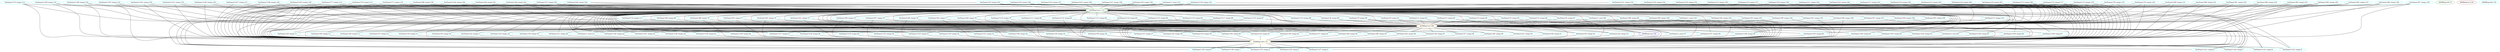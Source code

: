 graph {
"VarName('t129',temp)"[color=cyan,label="VarName('t129',temp).0"]
"VarName('t128',temp)"[color=cyan,label="VarName('t128',temp).1"]
"VarName('t125',temp)"[color=cyan,label="VarName('t125',temp).2"]
"VarName('t124',temp)"[color=cyan,label="VarName('t124',temp).3"]
"VarName('t127',temp)"[color=cyan,label="VarName('t127',temp).4"]
"ASMReg('edi')"[color=forestgreen,label="ASMReg('edi').5"]
"VarName('t121',temp)"[color=cyan,label="VarName('t121',temp).6"]
"VarName('t120',temp)"[color=cyan,label="VarName('t120',temp).7"]
"VarName('t123',temp)"[color=cyan,label="VarName('t123',temp).8"]
"VarName('t122',temp)"[color=cyan,label="VarName('t122',temp).9"]
"ASMReg('edx')"[color=yellow,label="ASMReg('edx').10"]
"VarName('t58',temp)"[color=cyan,label="VarName('t58',temp).11"]
"VarName('t59',temp)"[color=cyan,label="VarName('t59',temp).12"]
"VarName('t56',temp)"[color=cyan,label="VarName('t56',temp).13"]
"VarName('t57',temp)"[color=cyan,label="VarName('t57',temp).14"]
"VarName('t54',temp)"[color=cyan,label="VarName('t54',temp).15"]
"VarName('t55',temp)"[color=cyan,label="VarName('t55',temp).16"]
"VarName('t52',temp)"[color=cyan,label="VarName('t52',temp).17"]
"VarName('t53',temp)"[color=cyan,label="VarName('t53',temp).18"]
"VarName('t50',temp)"[color=cyan,label="VarName('t50',temp).19"]
"VarName('t51',temp)"[color=cyan,label="VarName('t51',temp).20"]
"VarName('a',user)"[color=cyan,label="VarName('a',user).21"]
"VarName('t126',temp)"[color=cyan,label="VarName('t126',temp).22"]
"VarName('t101',temp)"[color=cyan,label="VarName('t101',temp).23"]
"VarName('t138',temp)"[color=cyan,label="VarName('t138',temp).24"]
"VarName('t139',temp)"[color=cyan,label="VarName('t139',temp).25"]
"VarName('t136',temp)"[color=cyan,label="VarName('t136',temp).26"]
"VarName('t137',temp)"[color=cyan,label="VarName('t137',temp).27"]
"VarName('t134',temp)"[color=cyan,label="VarName('t134',temp).28"]
"VarName('t135',temp)"[color=cyan,label="VarName('t135',temp).29"]
"VarName('t132',temp)"[color=cyan,label="VarName('t132',temp).30"]
"VarName('t133',temp)"[color=cyan,label="VarName('t133',temp).31"]
"VarName('t130',temp)"[color=cyan,label="VarName('t130',temp).32"]
"VarName('t131',temp)"[color=cyan,label="VarName('t131',temp).33"]
"VarName('t38',temp)"[color=cyan,label="VarName('t38',temp).34"]
"VarName('t39',temp)"[color=cyan,label="VarName('t39',temp).35"]
"VarName('t30',temp)"[color=cyan,label="VarName('t30',temp).36"]
"VarName('t31',temp)"[color=cyan,label="VarName('t31',temp).37"]
"VarName('t32',temp)"[color=cyan,label="VarName('t32',temp).38"]
"VarName('t33',temp)"[color=cyan,label="VarName('t33',temp).39"]
"VarName('t34',temp)"[color=cyan,label="VarName('t34',temp).40"]
"VarName('t35',temp)"[color=cyan,label="VarName('t35',temp).41"]
"VarName('t36',temp)"[color=cyan,label="VarName('t36',temp).42"]
"VarName('t37',temp)"[color=cyan,label="VarName('t37',temp).43"]
"VarName('t49',temp)"[color=cyan,label="VarName('t49',temp).44"]
"VarName('t48',temp)"[color=cyan,label="VarName('t48',temp).45"]
"VarName('t45',temp)"[color=cyan,label="VarName('t45',temp).46"]
"VarName('t44',temp)"[color=cyan,label="VarName('t44',temp).47"]
"VarName('t47',temp)"[color=cyan,label="VarName('t47',temp).48"]
"VarName('t46',temp)"[color=cyan,label="VarName('t46',temp).49"]
"VarName('t41',temp)"[color=cyan,label="VarName('t41',temp).50"]
"VarName('t40',temp)"[color=cyan,label="VarName('t40',temp).51"]
"VarName('t43',temp)"[color=cyan,label="VarName('t43',temp).52"]
"VarName('t42',temp)"[color=cyan,label="VarName('t42',temp).53"]
"ASMReg('esi')"[color=brown,label="ASMReg('esi').54"]
"ASMReg('ebx')"[color=cyan,label="ASMReg('ebx').55"]
"ASMReg('esp')"[color=blue,label="ASMReg('esp').56"]
"VarName('z',user)"[color=cyan,label="VarName('z',user).57"]
"VarName('t107',temp)"[color=cyan,label="VarName('t107',temp).58"]
"VarName('t106',temp)"[color=cyan,label="VarName('t106',temp).59"]
"VarName('t105',temp)"[color=cyan,label="VarName('t105',temp).60"]
"VarName('t104',temp)"[color=cyan,label="VarName('t104',temp).61"]
"VarName('t103',temp)"[color=cyan,label="VarName('t103',temp).62"]
"VarName('t102',temp)"[color=cyan,label="VarName('t102',temp).63"]
"VarName('b',user)"[color=cyan,label="VarName('b',user).64"]
"VarName('t100',temp)"[color=cyan,label="VarName('t100',temp).65"]
"VarName('t109',temp)"[color=cyan,label="VarName('t109',temp).66"]
"VarName('t108',temp)"[color=cyan,label="VarName('t108',temp).67"]
"ASMReg('ecx')"[color=orange,label="ASMReg('ecx').68"]
"VarName('t69',temp)"[color=cyan,label="VarName('t69',temp).69"]
"VarName('t68',temp)"[color=cyan,label="VarName('t68',temp).70"]
"VarName('t63',temp)"[color=cyan,label="VarName('t63',temp).71"]
"VarName('t62',temp)"[color=cyan,label="VarName('t62',temp).72"]
"VarName('t61',temp)"[color=cyan,label="VarName('t61',temp).73"]
"VarName('t60',temp)"[color=cyan,label="VarName('t60',temp).74"]
"VarName('t67',temp)"[color=cyan,label="VarName('t67',temp).75"]
"VarName('t66',temp)"[color=cyan,label="VarName('t66',temp).76"]
"VarName('t65',temp)"[color=cyan,label="VarName('t65',temp).77"]
"VarName('t64',temp)"[color=cyan,label="VarName('t64',temp).78"]
"VarName('t110',temp)"[color=cyan,label="VarName('t110',temp).79"]
"VarName('t111',temp)"[color=cyan,label="VarName('t111',temp).80"]
"VarName('t112',temp)"[color=cyan,label="VarName('t112',temp).81"]
"VarName('t113',temp)"[color=cyan,label="VarName('t113',temp).82"]
"VarName('t114',temp)"[color=cyan,label="VarName('t114',temp).83"]
"VarName('t115',temp)"[color=cyan,label="VarName('t115',temp).84"]
"VarName('t116',temp)"[color=cyan,label="VarName('t116',temp).85"]
"VarName('t117',temp)"[color=cyan,label="VarName('t117',temp).86"]
"VarName('t118',temp)"[color=cyan,label="VarName('t118',temp).87"]
"VarName('t119',temp)"[color=cyan,label="VarName('t119',temp).88"]
"VarName('t8',temp)"[color=cyan,label="VarName('t8',temp).89"]
"VarName('t9',temp)"[color=cyan,label="VarName('t9',temp).90"]
"VarName('t0',temp)"[color=cyan,label="VarName('t0',temp).91"]
"VarName('t1',temp)"[color=cyan,label="VarName('t1',temp).92"]
"VarName('t2',temp)"[color=cyan,label="VarName('t2',temp).93"]
"VarName('t3',temp)"[color=cyan,label="VarName('t3',temp).94"]
"VarName('t4',temp)"[color=cyan,label="VarName('t4',temp).95"]
"VarName('t5',temp)"[color=cyan,label="VarName('t5',temp).96"]
"VarName('t6',temp)"[color=cyan,label="VarName('t6',temp).97"]
"VarName('y',user)"[color=cyan,label="VarName('y',user).98"]
"VarName('t98',temp)"[color=cyan,label="VarName('t98',temp).99"]
"VarName('t99',temp)"[color=cyan,label="VarName('t99',temp).100"]
"VarName('c',user)"[color=cyan,label="VarName('c',user).101"]
"VarName('t92',temp)"[color=cyan,label="VarName('t92',temp).102"]
"VarName('t93',temp)"[color=cyan,label="VarName('t93',temp).103"]
"VarName('t90',temp)"[color=cyan,label="VarName('t90',temp).104"]
"VarName('t91',temp)"[color=cyan,label="VarName('t91',temp).105"]
"VarName('t96',temp)"[color=cyan,label="VarName('t96',temp).106"]
"VarName('t97',temp)"[color=cyan,label="VarName('t97',temp).107"]
"VarName('t94',temp)"[color=cyan,label="VarName('t94',temp).108"]
"VarName('t95',temp)"[color=cyan,label="VarName('t95',temp).109"]
"VarName('t7',temp)"[color=cyan,label="VarName('t7',temp).110"]
"VarName('t74',temp)"[color=cyan,label="VarName('t74',temp).111"]
"ASMReg('eax')"[color=green,label="ASMReg('eax').112"]
"VarName('t76',temp)"[color=cyan,label="VarName('t76',temp).113"]
"VarName('t77',temp)"[color=cyan,label="VarName('t77',temp).114"]
"VarName('t70',temp)"[color=cyan,label="VarName('t70',temp).115"]
"VarName('t71',temp)"[color=cyan,label="VarName('t71',temp).116"]
"VarName('t72',temp)"[color=cyan,label="VarName('t72',temp).117"]
"VarName('t73',temp)"[color=cyan,label="VarName('t73',temp).118"]
"VarName('t78',temp)"[color=cyan,label="VarName('t78',temp).119"]
"VarName('t79',temp)"[color=cyan,label="VarName('t79',temp).120"]
"VarName('t89',temp)"[color=cyan,label="VarName('t89',temp).121"]
"VarName('t88',temp)"[color=cyan,label="VarName('t88',temp).122"]
"VarName('t81',temp)"[color=cyan,label="VarName('t81',temp).123"]
"VarName('t80',temp)"[color=cyan,label="VarName('t80',temp).124"]
"VarName('t83',temp)"[color=cyan,label="VarName('t83',temp).125"]
"VarName('t82',temp)"[color=cyan,label="VarName('t82',temp).126"]
"VarName('t85',temp)"[color=cyan,label="VarName('t85',temp).127"]
"VarName('t84',temp)"[color=cyan,label="VarName('t84',temp).128"]
"VarName('t87',temp)"[color=cyan,label="VarName('t87',temp).129"]
"VarName('t86',temp)"[color=cyan,label="VarName('t86',temp).130"]
"VarName('t149',temp)"[color=cyan,label="VarName('t149',temp).131"]
"VarName('t148',temp)"[color=cyan,label="VarName('t148',temp).132"]
"VarName('t143',temp)"[color=cyan,label="VarName('t143',temp).133"]
"VarName('t142',temp)"[color=cyan,label="VarName('t142',temp).134"]
"VarName('t141',temp)"[color=cyan,label="VarName('t141',temp).135"]
"VarName('t140',temp)"[color=cyan,label="VarName('t140',temp).136"]
"VarName('t147',temp)"[color=cyan,label="VarName('t147',temp).137"]
"VarName('t146',temp)"[color=cyan,label="VarName('t146',temp).138"]
"VarName('t145',temp)"[color=cyan,label="VarName('t145',temp).139"]
"VarName('t144',temp)"[color=cyan,label="VarName('t144',temp).140"]
"VarName('t29',temp)"[color=cyan,label="VarName('t29',temp).141"]
"VarName('t28',temp)"[color=cyan,label="VarName('t28',temp).142"]
"VarName('t27',temp)"[color=cyan,label="VarName('t27',temp).143"]
"VarName('t26',temp)"[color=cyan,label="VarName('t26',temp).144"]
"VarName('t25',temp)"[color=cyan,label="VarName('t25',temp).145"]
"VarName('t24',temp)"[color=cyan,label="VarName('t24',temp).146"]
"VarName('t23',temp)"[color=cyan,label="VarName('t23',temp).147"]
"VarName('t22',temp)"[color=cyan,label="VarName('t22',temp).148"]
"VarName('t21',temp)"[color=cyan,label="VarName('t21',temp).149"]
"VarName('t20',temp)"[color=cyan,label="VarName('t20',temp).150"]
"VarName('x',user)"[color=cyan,label="VarName('x',user).151"]
"VarName('t150',temp)"[color=cyan,label="VarName('t150',temp).152"]
"VarName('t151',temp)"[color=cyan,label="VarName('t151',temp).153"]
"VarName('t152',temp)"[color=cyan,label="VarName('t152',temp).154"]
"VarName('t153',temp)"[color=cyan,label="VarName('t153',temp).155"]
"VarName('t12',temp)"[color=cyan,label="VarName('t12',temp).156"]
"VarName('t13',temp)"[color=cyan,label="VarName('t13',temp).157"]
"VarName('t10',temp)"[color=cyan,label="VarName('t10',temp).158"]
"VarName('t11',temp)"[color=cyan,label="VarName('t11',temp).159"]
"VarName('t16',temp)"[color=cyan,label="VarName('t16',temp).160"]
"VarName('t17',temp)"[color=cyan,label="VarName('t17',temp).161"]
"VarName('t14',temp)"[color=cyan,label="VarName('t14',temp).162"]
"VarName('t15',temp)"[color=cyan,label="VarName('t15',temp).163"]
"VarName('t18',temp)"[color=cyan,label="VarName('t18',temp).164"]
"VarName('t19',temp)"[color=cyan,label="VarName('t19',temp).165"]
"VarName('t75',temp)"[color=cyan,label="VarName('t75',temp).166"]

"VarName('t151',temp)" -- "ASMReg('ecx')"
"ASMReg('eax')" -- "VarName('t67',temp)"
"VarName('t89',temp)" -- "ASMReg('ecx')"
"VarName('t18',temp)" -- "ASMReg('edx')"
"ASMReg('ecx')" -- "VarName('t122',temp)"
"ASMReg('ecx')" -- "VarName('t133',temp)"
"VarName('t74',temp)" -- "ASMReg('edx')"
"VarName('t106',temp)" -- "ASMReg('edx')"
"ASMReg('eax')" -- "VarName('t38',temp)"
"ASMReg('eax')" -- "VarName('t65',temp)"
"ASMReg('ecx')" -- "VarName('t108',temp)"
"ASMReg('eax')" -- "VarName('t2',temp)"
"VarName('t26',temp)" -- "ASMReg('edx')"
"ASMReg('eax')" -- "VarName('t56',temp)"
"VarName('t148',temp)" -- "ASMReg('eax')"
"ASMReg('eax')" -- "VarName('t47',temp)"
"VarName('t132',temp)" -- "ASMReg('edx')"
"ASMReg('eax')" -- "VarName('t111',temp)"
"VarName('t46',temp)" -- "ASMReg('edx')"
"VarName('t50',temp)" -- "ASMReg('edx')"
"VarName('t87',temp)" -- "ASMReg('ecx')"
"ASMReg('eax')" -- "VarName('t121',temp)"
"VarName('t54',temp)" -- "ASMReg('edx')"
"VarName('t13',temp)" -- "ASMReg('edx')"
"VarName('t96',temp)" -- "ASMReg('edx')"
"ASMReg('eax')" -- "VarName('t130',temp)"
"ASMReg('edx')" -- "VarName('t121',temp)"
"VarName('t99',temp)" -- "ASMReg('ecx')"
"ASMReg('ecx')" -- "VarName('t35',temp)"
"ASMReg('ecx')" -- "VarName('t56',temp)"
"VarName('t28',temp)" -- "ASMReg('ecx')"
"VarName('t141',temp)" -- "ASMReg('eax')"
"VarName('t24',temp)" -- "ASMReg('ecx')"
"ASMReg('ecx')" -- "VarName('t43',temp)"
"VarName('t7',temp)" -- "ASMReg('ecx')"
"VarName('t76',temp)" -- "ASMReg('eax')"
"VarName('t27',temp)" -- "ASMReg('edx')"
"VarName('t10',temp)" -- "ASMReg('ecx')"
"VarName('t4',temp)" -- "ASMReg('ecx')"
"VarName('t14',temp)" -- "ASMReg('eax')"
"VarName('t63',temp)" -- "ASMReg('ecx')"
"VarName('t111',temp)" -- "ASMReg('edx')"
"VarName('t34',temp)" -- "ASMReg('edx')"
"ASMReg('ecx')" -- "VarName('t134',temp)"
"VarName('t55',temp)" -- "ASMReg('edx')"
"ASMReg('eax')" -- "VarName('t99',temp)"
"ASMReg('ecx')" -- "VarName('t139',temp)"
"VarName('t74',temp)" -- "ASMReg('ecx')"
"VarName('t71',temp)" -- "ASMReg('eax')"
"VarName('t17',temp)" -- "ASMReg('ecx')"
"VarName('t22',temp)" -- "ASMReg('ecx')"
"ASMReg('eax')" -- "VarName('t36',temp)"
"VarName('t118',temp)" -- "ASMReg('edx')"
"ASMReg('ecx')" -- "VarName('t106',temp)"
"VarName('t43',temp)" -- "ASMReg('edx')"
"VarName('t81',temp)" -- "ASMReg('ecx')"
"VarName('t13',temp)" -- "ASMReg('ecx')"
"VarName('t47',temp)" -- "ASMReg('edx')"
"VarName('t85',temp)" -- "ASMReg('edx')"
"ASMReg('ecx')" -- "VarName('a',user)"
"VarName('t56',temp)" -- "ASMReg('edx')"
"VarName('t142',temp)" -- "ASMReg('edx')"
"ASMReg('eax')" -- "VarName('t128',temp)"
"VarName('t21',temp)" -- "ASMReg('edx')"
"VarName('t82',temp)" -- "ASMReg('eax')"
"ASMReg('esp')" -- "ASMReg('edx')"
"ASMReg('eax')" -- "VarName('t139',temp)"
"ASMReg('eax')" -- "VarName('t127',temp)"
"ASMReg('ecx')" -- "VarName('z',user)"
"VarName('t142',temp)" -- "ASMReg('ecx')"
"ASMReg('eax')" -- "VarName('t0',temp)"
"ASMReg('ecx')" -- "VarName('t32',temp)"
"ASMReg('eax')" -- "VarName('t102',temp)"
"VarName('t28',temp)" -- "ASMReg('edx')"
"ASMReg('eax')" -- "VarName('t117',temp)"
"VarName('t147',temp)" -- "ASMReg('eax')"
"ASMReg('eax')" -- "VarName('t5',temp)"
"VarName('t138',temp)" -- "ASMReg('edx')"
"VarName('t152',temp)" -- "ASMReg('eax')"
"VarName('t149',temp)" -- "ASMReg('eax')"
"VarName('t18',temp)" -- "ASMReg('ecx')"
"VarName('t109',temp)" -- "ASMReg('edx')"
"VarName('t153',temp)" -- "ASMReg('edx')"
"VarName('t81',temp)" -- "ASMReg('eax')"
"ASMReg('ecx')" -- "VarName('t123',temp)"
"VarName('t98',temp)" -- "ASMReg('edx')"
"ASMReg('ecx')" -- "VarName('t132',temp)"
"VarName('t15',temp)" -- "ASMReg('eax')"
"ASMReg('eax')" -- "VarName('t93',temp)"
"VarName('t100',temp)" -- "ASMReg('edx')"
"VarName('t60',temp)" -- "ASMReg('ecx')"
"VarName('t75',temp)" -- "ASMReg('edx')"
"ASMReg('eax')" -- "VarName('t66',temp)"
"ASMReg('ecx')" -- "VarName('t109',temp)"
"VarName('t9',temp)" -- "ASMReg('ecx')"
"VarName('t45',temp)" -- "ASMReg('edx')"
"ASMReg('eax')" -- "VarName('t49',temp)"
"ASMReg('eax')" -- "VarName('t51',temp)"
"VarName('t9',temp)" -- "ASMReg('edx')"
"ASMReg('eax')" -- "VarName('t44',temp)"
"ASMReg('eax')" -- "VarName('t48',temp)"
"VarName('t133',temp)" -- "ASMReg('edx')"
"VarName('t144',temp)" -- "ASMReg('ecx')"
"VarName('t90',temp)" -- "ASMReg('ecx')"
"VarName('t146',temp)" -- "ASMReg('eax')"
"VarName('t126',temp)" -- "ASMReg('edx')"
"ASMReg('eax')" -- "VarName('t113',temp)"
"VarName('t15',temp)" -- "ASMReg('edx')"
"ASMReg('eax')" -- "VarName('c',user)"
"ASMReg('eax')" -- "VarName('t133',temp)"
"ASMReg('edx')" -- "VarName('t120',temp)"
"VarName('t97',temp)" -- "ASMReg('edx')"
"VarName('t26',temp)" -- "ASMReg('eax')"
"ASMReg('ecx')" -- "VarName('t34',temp)"
"ASMReg('ecx')" -- "VarName('t55',temp)"
"ASMReg('eax')" -- "VarName('t104',temp)"
"VarName('t8',temp)" -- "ASMReg('edx')"
"ASMReg('ecx')" -- "VarName('t44',temp)"
"VarName('t4',temp)" -- "ASMReg('edx')"
"ASMReg('eax')" -- "VarName('t3',temp)"
"VarName('t152',temp)" -- "ASMReg('ecx')"
"VarName('t147',temp)" -- "ASMReg('ecx')"
"VarName('t88',temp)" -- "ASMReg('ecx')"
"VarName('t64',temp)" -- "ASMReg('edx')"
"VarName('t117',temp)" -- "ASMReg('edx')"
"VarName('t35',temp)" -- "ASMReg('edx')"
"VarName('t92',temp)" -- "ASMReg('ecx')"
"ASMReg('eax')" -- "VarName('t98',temp)"
"ASMReg('ecx')" -- "VarName('t138',temp)"
"VarName('t59',temp)" -- "ASMReg('edx')"
"VarName('t113',temp)" -- "ASMReg('ecx')"
"ASMReg('eax')" -- "VarName('t35',temp)"
"ASMReg('eax')" -- "VarName('t60',temp)"
"ASMReg('ecx')" -- "VarName('t107',temp)"
"VarName('t23',temp)" -- "ASMReg('ecx')"
"VarName('t20',temp)" -- "ASMReg('eax')"
"VarName('t119',temp)" -- "ASMReg('edx')"
"VarName('t135',temp)" -- "ASMReg('edx')"
"VarName('t1',temp)" -- "ASMReg('ecx')"
"VarName('t38',temp)" -- "ASMReg('edx')"
"VarName('t84',temp)" -- "ASMReg('edx')"
"VarName('t86',temp)" -- "ASMReg('ecx')"
"VarName('t144',temp)" -- "ASMReg('edx')"
"ASMReg('eax')" -- "VarName('t57',temp)"
"VarName('t57',temp)" -- "ASMReg('edx')"
"VarName('t91',temp)" -- "ASMReg('edx')"
"ASMReg('eax')" -- "VarName('t138',temp)"
"ASMReg('eax')" -- "VarName('t124',temp)"
"VarName('b',user)" -- "ASMReg('edx')"
"VarName('t64',temp)" -- "ASMReg('ecx')"
"ASMReg('eax')" -- "VarName('t103',temp)"
"VarName('t150',temp)" -- "ASMReg('edx')"
"ASMReg('ecx')" -- "VarName('t53',temp)"
"ASMReg('eax')" -- "VarName('t116',temp)"
"VarName('t89',temp)" -- "ASMReg('edx')"
"VarName('t8',temp)" -- "ASMReg('ecx')"
"VarName('t5',temp)" -- "ASMReg('ecx')"
"VarName('t62',temp)" -- "ASMReg('edx')"
"VarName('t33',temp)" -- "ASMReg('edx')"
"ASMReg('ecx')" -- "VarName('t48',temp)"
"VarName('c',user)" -- "ASMReg('edx')"
"ASMReg('ecx')" -- "VarName('t124',temp)"
"VarName('t77',temp)" -- "ASMReg('edx')"
"VarName('t151',temp)" -- "ASMReg('eax')"
"VarName('t11',temp)" -- "ASMReg('eax')"
"ASMReg('ecx')" -- "VarName('t131',temp)"
"VarName('t75',temp)" -- "ASMReg('ecx')"
"ASMReg('eax')" -- "VarName('t92',temp)"
"VarName('t130',temp)" -- "ASMReg('edx')"
"VarName('t73',temp)" -- "ASMReg('edx')"
"VarName('t134',temp)" -- "ASMReg('edx')"
"VarName('t112',temp)" -- "ASMReg('ecx')"
"ASMReg('eax')" -- "VarName('t33',temp)"
"ASMReg('eax')" -- "VarName('t50',temp)"
"VarName('t44',temp)" -- "ASMReg('edx')"
"VarName('t16',temp)" -- "ASMReg('edx')"
"VarName('t82',temp)" -- "ASMReg('edx')"
"VarName('t6',temp)" -- "ASMReg('ecx')"
"VarName('t90',temp)" -- "ASMReg('edx')"
"VarName('t20',temp)" -- "ASMReg('ecx')"
"VarName('t63',temp)" -- "ASMReg('edx')"
"ASMReg('eax')" -- "VarName('t132',temp)"
"ASMReg('edx')" -- "VarName('t127',temp)"
"VarName('t17',temp)" -- "ASMReg('eax')"
"ASMReg('eax')" -- "VarName('t69',temp)"
"ASMReg('ecx')" -- "VarName('t37',temp)"
"ASMReg('ecx')" -- "VarName('t54',temp)"
"ASMReg('eax')" -- "VarName('t105',temp)"
"VarName('t114',temp)" -- "ASMReg('edx')"
"ASMReg('ecx')" -- "VarName('t45',temp)"
"ASMReg('ecx')" -- "VarName('t59',temp)"
"VarName('t110',temp)" -- "ASMReg('ecx')"
"VarName('t32',temp)" -- "ASMReg('edx')"
"VarName('t149',temp)" -- "ASMReg('ecx')"
"VarName('t97',temp)" -- "ASMReg('ecx')"
"VarName('t5',temp)" -- "ASMReg('edx')"
"VarName('t102',temp)" -- "ASMReg('edx')"
"VarName('t87',temp)" -- "ASMReg('eax')"
"VarName('t72',temp)" -- "ASMReg('eax')"
"VarName('t65',temp)" -- "ASMReg('ecx')"
"VarName('t86',temp)" -- "ASMReg('eax')"
"VarName('t136',temp)" -- "ASMReg('edx')"
"ASMReg('eax')" -- "VarName('t34',temp)"
"ASMReg('eax')" -- "VarName('t59',temp)"
"ASMReg('eax')" -- "VarName('t61',temp)"
"ASMReg('ecx')" -- "VarName('t104',temp)"
"VarName('y',user)" -- "ASMReg('edx')"
"VarName('t92',temp)" -- "ASMReg('edx')"
"VarName('t25',temp)" -- "ASMReg('ecx')"
"VarName('t21',temp)" -- "ASMReg('eax')"
"VarName('t28',temp)" -- "ASMReg('eax')"
"VarName('t39',temp)" -- "ASMReg('edx')"
"VarName('t91',temp)" -- "ASMReg('ecx')"
"ASMReg('eax')" -- "VarName('t91',temp)"
"VarName('t51',temp)" -- "ASMReg('edx')"
"VarName('t89',temp)" -- "ASMReg('eax')"
"VarName('t12',temp)" -- "ASMReg('eax')"
"ASMReg('eax')" -- "VarName('t125',temp)"
"ASMReg('eax')" -- "VarName('t134',temp)"
"VarName('t70',temp)" -- "ASMReg('eax')"
"VarName('t30',temp)" -- "ASMReg('edx')"
"ASMReg('ecx')" -- "VarName('t39',temp)"
"ASMReg('ecx')" -- "VarName('t52',temp)"
"VarName('t49',temp)" -- "ASMReg('edx')"
"ASMReg('ecx')" -- "VarName('b',user)"
"VarName('t151',temp)" -- "ASMReg('edx')"
"VarName('t153',temp)" -- "ASMReg('ecx')"
"VarName('t88',temp)" -- "ASMReg('edx')"
"VarName('t148',temp)" -- "ASMReg('edx')"
"VarName('t27',temp)" -- "ASMReg('ecx')"
"VarName('t61',temp)" -- "ASMReg('ecx')"
"VarName('t77',temp)" -- "ASMReg('ecx')"
"ASMReg('ecx')" -- "VarName('t125',temp)"
"VarName('t69',temp)" -- "ASMReg('ecx')"
"ASMReg('ecx')" -- "VarName('t130',temp)"
"VarName('t80',temp)" -- "ASMReg('ecx')"
"VarName('t150',temp)" -- "ASMReg('eax')"
"VarName('t81',temp)" -- "ASMReg('edx')"
"ASMReg('eax')" -- "VarName('t95',temp)"
"ASMReg('eax')" -- "VarName('t68',temp)"
"ASMReg('eax')" -- "VarName('b',user)"
"ASMReg('eax')" -- "VarName('t32',temp)"
"ASMReg('eax')" -- "VarName('t53',temp)"
"ASMReg('ecx')" -- "VarName('t102',temp)"
"VarName('t80',temp)" -- "ASMReg('eax')"
"ASMReg('eax')" -- "VarName('t8',temp)"
"VarName('t42',temp)" -- "ASMReg('edx')"
"ASMReg('eax')" -- "VarName('t42',temp)"
"VarName('t1',temp)" -- "ASMReg('edx')"
"VarName('t17',temp)" -- "ASMReg('edx')"
"VarName('t15',temp)" -- "ASMReg('ecx')"
"VarName('t20',temp)" -- "ASMReg('edx')"
"VarName('t6',temp)" -- "ASMReg('edx')"
"VarName('t2',temp)" -- "ASMReg('edx')"
"ASMReg('ecx')" -- "VarName('t36',temp)"
"VarName('t16',temp)" -- "ASMReg('eax')"
"ASMReg('eax')" -- "VarName('t106',temp)"
"VarName('t149',temp)" -- "ASMReg('edx')"
"ASMReg('ecx')" -- "VarName('t46',temp)"
"ASMReg('ecx')" -- "VarName('t58',temp)"
"VarName('t94',temp)" -- "ASMReg('edx')"
"VarName('t115',temp)" -- "ASMReg('edx')"
"ASMReg('eax')" -- "VarName('t1',temp)"
"VarName('t139',temp)" -- "ASMReg('edx')"
"VarName('t73',temp)" -- "ASMReg('eax')"
"ASMReg('ecx')" -- "VarName('t49',temp)"
"VarName('t104',temp)" -- "ASMReg('edx')"
"VarName('t67',temp)" -- "ASMReg('ecx')"
"VarName('t108',temp)" -- "ASMReg('edx')"
"VarName('z',user)" -- "ASMReg('edx')"
"VarName('t76',temp)" -- "ASMReg('ecx')"
"VarName('t68',temp)" -- "ASMReg('edx')"
"VarName('t116',temp)" -- "ASMReg('ecx')"
"VarName('t118',temp)" -- "ASMReg('ecx')"
"VarName('t137',temp)" -- "ASMReg('edx')"
"VarName('t145',temp)" -- "ASMReg('eax')"
"VarName('t36',temp)" -- "ASMReg('edx')"
"ASMReg('eax')" -- "VarName('t58',temp)"
"ASMReg('eax')" -- "VarName('t62',temp)"
"ASMReg('ecx')" -- "VarName('t105',temp)"
"VarName('t11',temp)" -- "ASMReg('ecx')"
"ASMReg('eax')" -- "VarName('t109',temp)"
"VarName('t11',temp)" -- "ASMReg('edx')"
"ASMReg('eax')" -- "VarName('t55',temp)"
"ASMReg('eax')" -- "VarName('t6',temp)"
"VarName('t93',temp)" -- "ASMReg('edx')"
"VarName('t24',temp)" -- "ASMReg('eax')"
"VarName('y',user)" -- "ASMReg('ecx')"
"VarName('t0',temp)" -- "ASMReg('edx')"
"ASMReg('eax')" -- "VarName('t122',temp)"
"VarName('t84',temp)" -- "ASMReg('eax')"
"VarName('t85',temp)" -- "ASMReg('ecx')"
"VarName('t87',temp)" -- "ASMReg('edx')"
"VarName('a',user)" -- "ASMReg('edx')"
"ASMReg('eax')" -- "VarName('t137',temp)"
"VarName('t147',temp)" -- "ASMReg('edx')"
"VarName('t113',temp)" -- "ASMReg('edx')"
"ASMReg('ecx')" -- "VarName('t38',temp)"
"ASMReg('ecx')" -- "VarName('t51',temp)"
"ASMReg('eax')" -- "VarName('t114',temp)"
"ASMReg('eax')" -- "VarName('t108',temp)"
"VarName('t31',temp)" -- "ASMReg('edx')"
"VarName('t148',temp)" -- "ASMReg('ecx')"
"ASMReg('ecx')" -- "VarName('t40',temp)"
"VarName('t48',temp)" -- "ASMReg('edx')"
"ASMReg('eax')" -- "VarName('t119',temp)"
"VarName('t114',temp)" -- "ASMReg('ecx')"
"VarName('t69',temp)" -- "ASMReg('edx')"
"ASMReg('ecx')" -- "VarName('t126',temp)"
"VarName('t71',temp)" -- "ASMReg('edx')"
"ASMReg('ecx')" -- "VarName('t137',temp)"
"ASMReg('ecx')" -- "VarName('t129',temp)"
"ASMReg('eax')" -- "VarName('t94',temp)"
"VarName('t80',temp)" -- "ASMReg('edx')"
"ASMReg('eax')" -- "VarName('t31',temp)"
"ASMReg('eax')" -- "VarName('t52',temp)"
"ASMReg('ecx')" -- "VarName('t103',temp)"
"VarName('t23',temp)" -- "ASMReg('edx')"
"VarName('t111',temp)" -- "ASMReg('ecx')"
"ASMReg('eax')" -- "VarName('t43',temp)"
"ASMReg('eax')" -- "VarName('t74',temp)"
"VarName('t144',temp)" -- "ASMReg('eax')"
"VarName('t96',temp)" -- "ASMReg('ecx')"
"VarName('t14',temp)" -- "ASMReg('ecx')"
"VarName('t0',temp)" -- "ASMReg('ecx')"
"VarName('t88',temp)" -- "ASMReg('eax')"
"ASMReg('edx')" -- "VarName('t125',temp)"
"ASMReg('eax')" -- "VarName('t129',temp)"
"VarName('t18',temp)" -- "ASMReg('eax')"
"ASMReg('ecx')" -- "VarName('t31',temp)"
"ASMReg('eax')" -- "ASMReg('edx')"
"VarName('t94',temp)" -- "ASMReg('ecx')"
"ASMReg('eax')" -- "VarName('t107',temp)"
"ASMReg('ecx')" -- "VarName('t47',temp)"
"VarName('t142',temp)" -- "ASMReg('eax')"
"ASMReg('eax')" -- "VarName('t112',temp)"
"VarName('t78',temp)" -- "ASMReg('ecx')"
"VarName('t77',temp)" -- "ASMReg('eax')"
"VarName('t143',temp)" -- "ASMReg('eax')"
"VarName('t26',temp)" -- "ASMReg('ecx')"
"VarName('t27',temp)" -- "ASMReg('eax')"
"VarName('t67',temp)" -- "ASMReg('edx')"
"VarName('t70',temp)" -- "ASMReg('ecx')"
"ASMReg('eax')" -- "VarName('t45',temp)"
"VarName('t68',temp)" -- "ASMReg('ecx')"
"ASMReg('ecx')" -- "VarName('t120',temp)"
"VarName('t10',temp)" -- "ASMReg('eax')"
"VarName('t83',temp)" -- "ASMReg('eax')"
"VarName('t23',temp)" -- "ASMReg('eax')"
"VarName('t76',temp)" -- "ASMReg('edx')"
"ASMReg('eax')" -- "VarName('z',user)"
"VarName('t131',temp)" -- "ASMReg('edx')"
"VarName('t19',temp)" -- "ASMReg('ecx')"
"ASMReg('eax')" -- "VarName('t63',temp)"
"VarName('t12',temp)" -- "ASMReg('ecx')"
"ASMReg('eax')" -- "VarName('t115',temp)"
"ASMReg('eax')" -- "VarName('t54',temp)"
"VarName('t119',temp)" -- "ASMReg('ecx')"
"VarName('t3',temp)" -- "ASMReg('edx')"
"ASMReg('eax')" -- "ASMReg('eax')"
"VarName('x',user)" -- "ASMReg('ecx')"
"VarName('t25',temp)" -- "ASMReg('eax')"
"VarName('t62',temp)" -- "ASMReg('ecx')"
"ASMReg('eax')" -- "VarName('t123',temp)"
"VarName('t141',temp)" -- "ASMReg('ecx')"
"VarName('t2',temp)" -- "ASMReg('ecx')"
"ASMReg('eax')" -- "VarName('t136',temp)"
"ASMReg('edx')" -- "VarName('t123',temp)"
"VarName('t85',temp)" -- "ASMReg('eax')"
"ASMReg('ecx')" -- "ASMReg('esp')"
"VarName('t22',temp)" -- "ASMReg('eax')"
"VarName('t52',temp)" -- "ASMReg('edx')"
"ASMReg('ecx')" -- "VarName('t50',temp)"
"VarName('t29',temp)" -- "ASMReg('edx')"
"VarName('t146',temp)" -- "ASMReg('edx')"
"ASMReg('eax')" -- "VarName('t9',temp)"
"ASMReg('ecx')" -- "VarName('t41',temp)"
"ASMReg('eax')" -- "VarName('a',user)"
"ASMReg('eax')" -- "VarName('t118',temp)"
"VarName('t19',temp)" -- "ASMReg('eax')"
"VarName('t75',temp)" -- "ASMReg('eax')"
"VarName('t150',temp)" -- "ASMReg('ecx')"
"VarName('t152',temp)" -- "ASMReg('edx')"
"ASMReg('ecx')" -- "VarName('t127',temp)"
"VarName('t79',temp)" -- "ASMReg('eax')"
"ASMReg('ecx')" -- "VarName('t136',temp)"
"VarName('t117',temp)" -- "ASMReg('ecx')"
"ASMReg('eax')" -- "ASMReg('esp')"
"ASMReg('eax')" -- "VarName('t97',temp)"
"VarName('t101',temp)" -- "ASMReg('edx')"
"VarName('t143',temp)" -- "ASMReg('ecx')"
"VarName('t105',temp)" -- "ASMReg('edx')"
"ASMReg('eax')" -- "VarName('t30',temp)"
"ASMReg('ecx')" -- "VarName('t100',temp)"
"ASMReg('eax')" -- "VarName('t40',temp)"
"VarName('t22',temp)" -- "ASMReg('edx')"
"ASMReg('eax')" -- "VarName('t4',temp)"
"VarName('t70',temp)" -- "ASMReg('edx')"
"VarName('t41',temp)" -- "ASMReg('edx')"
"VarName('t16',temp)" -- "ASMReg('ecx')"
"VarName('t14',temp)" -- "ASMReg('edx')"
"ASMReg('edx')" -- "VarName('t124',temp)"
"VarName('t10',temp)" -- "ASMReg('edx')"
"VarName('t140',temp)" -- "ASMReg('edx')"
"VarName('t115',temp)" -- "ASMReg('ecx')"
"ASMReg('ecx')" -- "VarName('t30',temp)"
"ASMReg('edx')" -- "VarName('t129',temp)"
"ASMReg('eax')" -- "VarName('t100',temp)"
"VarName('t78',temp)" -- "ASMReg('edx')"
"VarName('t29',temp)" -- "ASMReg('ecx')"
"VarName('t95',temp)" -- "ASMReg('ecx')"
"ASMReg('eax')" -- "VarName('t7',temp)"
"VarName('t83',temp)" -- "ASMReg('ecx')"
"VarName('t78',temp)" -- "ASMReg('eax')"
"VarName('t3',temp)" -- "ASMReg('ecx')"
"VarName('t116',temp)" -- "ASMReg('edx')"
"VarName('t66',temp)" -- "ASMReg('edx')"
"VarName('t112',temp)" -- "ASMReg('edx')"
"ASMReg('ecx')" -- "VarName('t121',temp)"
"VarName('t107',temp)" -- "ASMReg('edx')"
"VarName('t153',temp)" -- "ASMReg('eax')"
"VarName('t82',temp)" -- "ASMReg('ecx')"
"VarName('t58',temp)" -- "ASMReg('edx')"
"ASMReg('eax')" -- "VarName('t39',temp)"
"ASMReg('eax')" -- "VarName('t64',temp)"
"VarName('t24',temp)" -- "ASMReg('edx')"
"ASMReg('ecx')" -- "VarName('t128',temp)"
"VarName('t73',temp)" -- "ASMReg('ecx')"
"VarName('t103',temp)" -- "ASMReg('edx')"
"VarName('x',user)" -- "ASMReg('edx')"
"VarName('t29',temp)" -- "ASMReg('eax')"
"ASMReg('eax')" -- "VarName('t46',temp)"
"VarName('t145',temp)" -- "ASMReg('edx')"
"VarName('x',user)" -- "ASMReg('eax')"
"VarName('t12',temp)" -- "ASMReg('edx')"
"VarName('t141',temp)" -- "ASMReg('edx')"
"ASMReg('eax')" -- "VarName('t120',temp)"
"VarName('t7',temp)" -- "ASMReg('edx')"
"ASMReg('eax')" -- "VarName('t131',temp)"
"ASMReg('edx')" -- "VarName('t122',temp)"
"VarName('t66',temp)" -- "ASMReg('ecx')"
"ASMReg('ecx')" -- "VarName('t57',temp)"
"VarName('t72',temp)" -- "ASMReg('ecx')"
"VarName('t99',temp)" -- "ASMReg('edx')"
"VarName('t79',temp)" -- "ASMReg('ecx')"
"VarName('t53',temp)" -- "ASMReg('edx')"
"ASMReg('ecx')" -- "VarName('t42',temp)"
"VarName('t95',temp)" -- "ASMReg('edx')"
"VarName('t60',temp)" -- "ASMReg('edx')"
"VarName('t71',temp)" -- "ASMReg('ecx')"
"VarName('t110',temp)" -- "ASMReg('edx')"
"ASMReg('eax')" -- "VarName('t90',temp)"
"VarName('t146',temp)" -- "ASMReg('ecx')"
"ASMReg('ecx')" -- "VarName('t135',temp)"
"VarName('t19',temp)" -- "ASMReg('edx')"
"VarName('t84',temp)" -- "ASMReg('ecx')"
"VarName('t83',temp)" -- "ASMReg('edx')"
"ASMReg('eax')" -- "VarName('t96',temp)"
"VarName('t25',temp)" -- "ASMReg('edx')"
"VarName('t72',temp)" -- "ASMReg('edx')"
"VarName('t37',temp)" -- "ASMReg('edx')"
"ASMReg('eax')" -- "VarName('t37',temp)"
"ASMReg('ecx')" -- "VarName('t101',temp)"
"VarName('t140',temp)" -- "ASMReg('eax')"
"ASMReg('eax')" -- "VarName('t41',temp)"
"ASMReg('eax')" -- "VarName('y',user)"
"ASMReg('eax')" -- "ASMReg('ecx')"
"VarName('t143',temp)" -- "ASMReg('edx')"
"ASMReg('eax')" -- "VarName('t135',temp)"
"VarName('t145',temp)" -- "ASMReg('ecx')"
"VarName('c',user)" -- "ASMReg('ecx')"
"VarName('t93',temp)" -- "ASMReg('ecx')"
"VarName('t140',temp)" -- "ASMReg('ecx')"
"ASMReg('eax')" -- "VarName('t126',temp)"
"VarName('t40',temp)" -- "ASMReg('edx')"
"VarName('t86',temp)" -- "ASMReg('edx')"
"VarName('t13',temp)" -- "ASMReg('eax')"
"ASMReg('ecx')" -- "VarName('t33',temp)"
"ASMReg('edx')" -- "VarName('t128',temp)"
"VarName('t65',temp)" -- "ASMReg('edx')"
"ASMReg('eax')" -- "VarName('t101',temp)"
"VarName('t98',temp)" -- "ASMReg('ecx')"
"VarName('t61',temp)" -- "ASMReg('edx')"
"VarName('t21',temp)" -- "ASMReg('ecx')"
"ASMReg('eax')" -- "VarName('t110',temp)"
"VarName('t79',temp)" -- "ASMReg('edx')"
}

